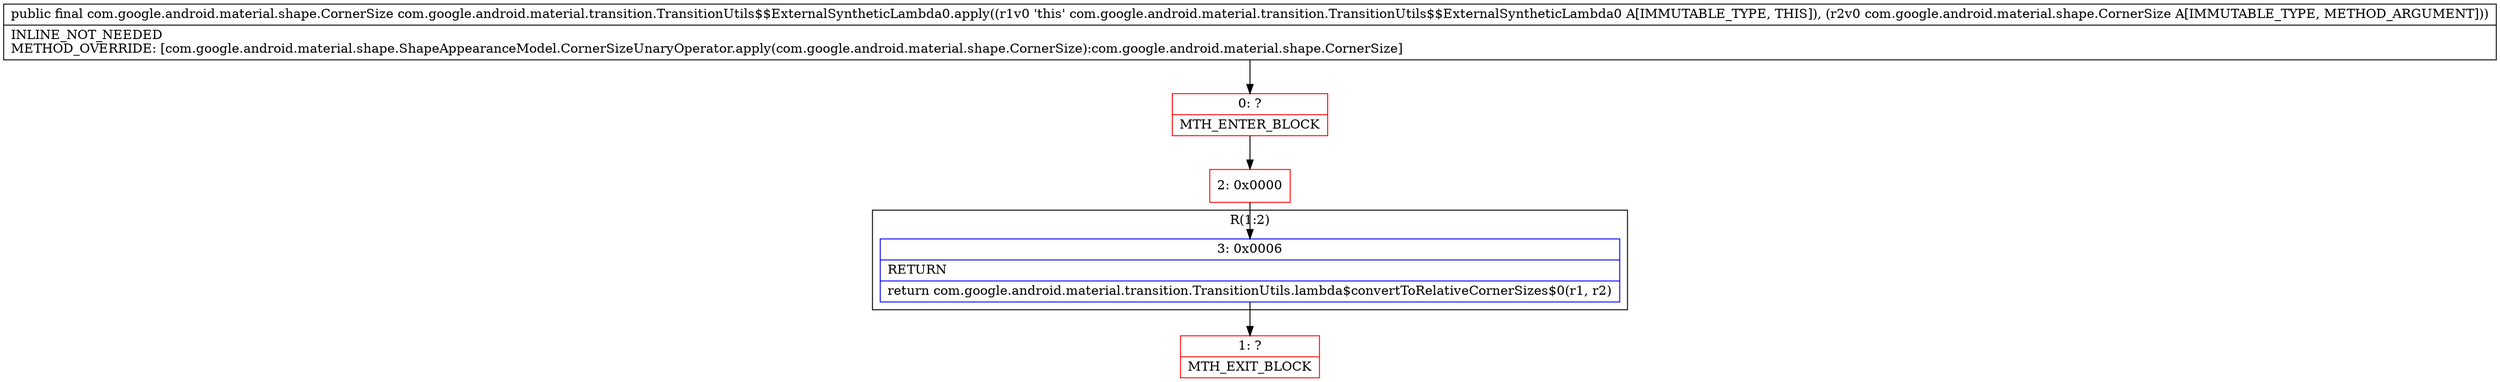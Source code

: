 digraph "CFG forcom.google.android.material.transition.TransitionUtils$$ExternalSyntheticLambda0.apply(Lcom\/google\/android\/material\/shape\/CornerSize;)Lcom\/google\/android\/material\/shape\/CornerSize;" {
subgraph cluster_Region_179614727 {
label = "R(1:2)";
node [shape=record,color=blue];
Node_3 [shape=record,label="{3\:\ 0x0006|RETURN\l|return com.google.android.material.transition.TransitionUtils.lambda$convertToRelativeCornerSizes$0(r1, r2)\l}"];
}
Node_0 [shape=record,color=red,label="{0\:\ ?|MTH_ENTER_BLOCK\l}"];
Node_2 [shape=record,color=red,label="{2\:\ 0x0000}"];
Node_1 [shape=record,color=red,label="{1\:\ ?|MTH_EXIT_BLOCK\l}"];
MethodNode[shape=record,label="{public final com.google.android.material.shape.CornerSize com.google.android.material.transition.TransitionUtils$$ExternalSyntheticLambda0.apply((r1v0 'this' com.google.android.material.transition.TransitionUtils$$ExternalSyntheticLambda0 A[IMMUTABLE_TYPE, THIS]), (r2v0 com.google.android.material.shape.CornerSize A[IMMUTABLE_TYPE, METHOD_ARGUMENT]))  | INLINE_NOT_NEEDED\lMETHOD_OVERRIDE: [com.google.android.material.shape.ShapeAppearanceModel.CornerSizeUnaryOperator.apply(com.google.android.material.shape.CornerSize):com.google.android.material.shape.CornerSize]\l}"];
MethodNode -> Node_0;Node_3 -> Node_1;
Node_0 -> Node_2;
Node_2 -> Node_3;
}

